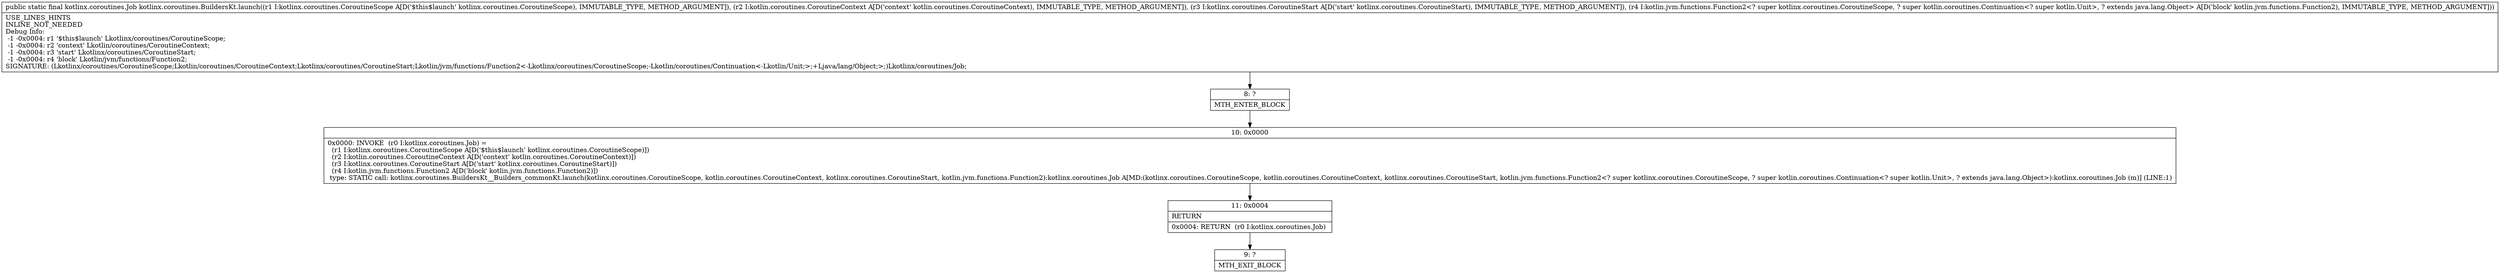 digraph "CFG forkotlinx.coroutines.BuildersKt.launch(Lkotlinx\/coroutines\/CoroutineScope;Lkotlin\/coroutines\/CoroutineContext;Lkotlinx\/coroutines\/CoroutineStart;Lkotlin\/jvm\/functions\/Function2;)Lkotlinx\/coroutines\/Job;" {
Node_8 [shape=record,label="{8\:\ ?|MTH_ENTER_BLOCK\l}"];
Node_10 [shape=record,label="{10\:\ 0x0000|0x0000: INVOKE  (r0 I:kotlinx.coroutines.Job) = \l  (r1 I:kotlinx.coroutines.CoroutineScope A[D('$this$launch' kotlinx.coroutines.CoroutineScope)])\l  (r2 I:kotlin.coroutines.CoroutineContext A[D('context' kotlin.coroutines.CoroutineContext)])\l  (r3 I:kotlinx.coroutines.CoroutineStart A[D('start' kotlinx.coroutines.CoroutineStart)])\l  (r4 I:kotlin.jvm.functions.Function2 A[D('block' kotlin.jvm.functions.Function2)])\l type: STATIC call: kotlinx.coroutines.BuildersKt__Builders_commonKt.launch(kotlinx.coroutines.CoroutineScope, kotlin.coroutines.CoroutineContext, kotlinx.coroutines.CoroutineStart, kotlin.jvm.functions.Function2):kotlinx.coroutines.Job A[MD:(kotlinx.coroutines.CoroutineScope, kotlin.coroutines.CoroutineContext, kotlinx.coroutines.CoroutineStart, kotlin.jvm.functions.Function2\<? super kotlinx.coroutines.CoroutineScope, ? super kotlin.coroutines.Continuation\<? super kotlin.Unit\>, ? extends java.lang.Object\>):kotlinx.coroutines.Job (m)] (LINE:1)\l}"];
Node_11 [shape=record,label="{11\:\ 0x0004|RETURN\l|0x0004: RETURN  (r0 I:kotlinx.coroutines.Job) \l}"];
Node_9 [shape=record,label="{9\:\ ?|MTH_EXIT_BLOCK\l}"];
MethodNode[shape=record,label="{public static final kotlinx.coroutines.Job kotlinx.coroutines.BuildersKt.launch((r1 I:kotlinx.coroutines.CoroutineScope A[D('$this$launch' kotlinx.coroutines.CoroutineScope), IMMUTABLE_TYPE, METHOD_ARGUMENT]), (r2 I:kotlin.coroutines.CoroutineContext A[D('context' kotlin.coroutines.CoroutineContext), IMMUTABLE_TYPE, METHOD_ARGUMENT]), (r3 I:kotlinx.coroutines.CoroutineStart A[D('start' kotlinx.coroutines.CoroutineStart), IMMUTABLE_TYPE, METHOD_ARGUMENT]), (r4 I:kotlin.jvm.functions.Function2\<? super kotlinx.coroutines.CoroutineScope, ? super kotlin.coroutines.Continuation\<? super kotlin.Unit\>, ? extends java.lang.Object\> A[D('block' kotlin.jvm.functions.Function2), IMMUTABLE_TYPE, METHOD_ARGUMENT]))  | USE_LINES_HINTS\lINLINE_NOT_NEEDED\lDebug Info:\l  \-1 \-0x0004: r1 '$this$launch' Lkotlinx\/coroutines\/CoroutineScope;\l  \-1 \-0x0004: r2 'context' Lkotlin\/coroutines\/CoroutineContext;\l  \-1 \-0x0004: r3 'start' Lkotlinx\/coroutines\/CoroutineStart;\l  \-1 \-0x0004: r4 'block' Lkotlin\/jvm\/functions\/Function2;\lSIGNATURE: (Lkotlinx\/coroutines\/CoroutineScope;Lkotlin\/coroutines\/CoroutineContext;Lkotlinx\/coroutines\/CoroutineStart;Lkotlin\/jvm\/functions\/Function2\<\-Lkotlinx\/coroutines\/CoroutineScope;\-Lkotlin\/coroutines\/Continuation\<\-Lkotlin\/Unit;\>;+Ljava\/lang\/Object;\>;)Lkotlinx\/coroutines\/Job;\l}"];
MethodNode -> Node_8;Node_8 -> Node_10;
Node_10 -> Node_11;
Node_11 -> Node_9;
}

